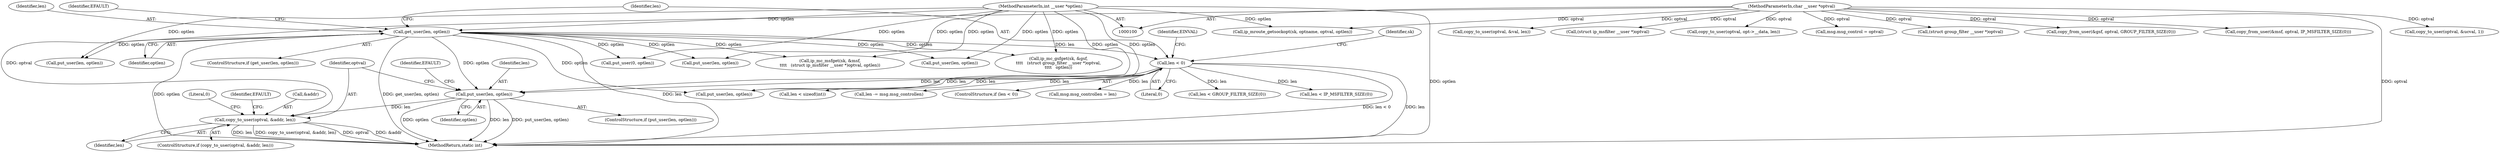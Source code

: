 digraph "0_linux_f6d8bd051c391c1c0458a30b2a7abcd939329259_25@API" {
"1000411" [label="(Call,copy_to_user(optval, &addr, len))"];
"1000104" [label="(MethodParameterIn,char __user *optval)"];
"1000404" [label="(Call,put_user(len, optlen))"];
"1000138" [label="(Call,len < 0)"];
"1000131" [label="(Call,get_user(len, optlen))"];
"1000105" [label="(MethodParameterIn,int __user *optlen)"];
"1000531" [label="(Call,msg.msg_controllen = len)"];
"1000404" [label="(Call,put_user(len, optlen))"];
"1000526" [label="(Call,msg.msg_control = optval)"];
"1000706" [label="(MethodReturn,static int)"];
"1000409" [label="(Identifier,EFAULT)"];
"1000138" [label="(Call,len < 0)"];
"1000105" [label="(MethodParameterIn,int __user *optlen)"];
"1000140" [label="(Literal,0)"];
"1000468" [label="(Call,len < GROUP_FILTER_SIZE(0))"];
"1000412" [label="(Identifier,optval)"];
"1000426" [label="(Call,len < IP_MSFILTER_SIZE(0))"];
"1000405" [label="(Identifier,len)"];
"1000136" [label="(Identifier,EFAULT)"];
"1000203" [label="(Call,put_user(len, optlen))"];
"1000497" [label="(Call,(struct group_filter __user *)optval)"];
"1000411" [label="(Call,copy_to_user(optval, &addr, len))"];
"1000671" [label="(Call,put_user(len, optlen))"];
"1000493" [label="(Call,ip_mc_gsfget(sk, &gsf,\n\t\t\t\t   (struct group_filter __user *)optval,\n\t\t\t\t   optlen))"];
"1000406" [label="(Identifier,optlen)"];
"1000645" [label="(Call,len < sizeof(int))"];
"1000415" [label="(Identifier,len)"];
"1000131" [label="(Call,get_user(len, optlen))"];
"1000133" [label="(Identifier,optlen)"];
"1000197" [label="(Call,put_user(0, optlen))"];
"1000413" [label="(Call,&addr)"];
"1000145" [label="(Identifier,sk)"];
"1000689" [label="(Call,put_user(len, optlen))"];
"1000104" [label="(MethodParameterIn,char __user *optval)"];
"1000479" [label="(Call,copy_from_user(&gsf, optval, GROUP_FILTER_SIZE(0)))"];
"1000605" [label="(Call,len -= msg.msg_controllen)"];
"1000125" [label="(Call,ip_mroute_getsockopt(sk, optname, optval, optlen))"];
"1000437" [label="(Call,copy_from_user(&msf, optval, IP_MSFILTER_SIZE(0)))"];
"1000678" [label="(Call,copy_to_user(optval, &ucval, 1))"];
"1000139" [label="(Identifier,len)"];
"1000132" [label="(Identifier,len)"];
"1000137" [label="(ControlStructure,if (len < 0))"];
"1000420" [label="(Literal,0)"];
"1000403" [label="(ControlStructure,if (put_user(len, optlen)))"];
"1000410" [label="(ControlStructure,if (copy_to_user(optval, &addr, len)))"];
"1000611" [label="(Call,put_user(len, optlen))"];
"1000130" [label="(ControlStructure,if (get_user(len, optlen)))"];
"1000696" [label="(Call,copy_to_user(optval, &val, len))"];
"1000143" [label="(Identifier,EINVAL)"];
"1000451" [label="(Call,ip_mc_msfget(sk, &msf,\n\t\t\t\t   (struct ip_msfilter __user *)optval, optlen))"];
"1000455" [label="(Call,(struct ip_msfilter __user *)optval)"];
"1000418" [label="(Identifier,EFAULT)"];
"1000210" [label="(Call,copy_to_user(optval, opt->__data, len))"];
"1000411" -> "1000410"  [label="AST: "];
"1000411" -> "1000415"  [label="CFG: "];
"1000412" -> "1000411"  [label="AST: "];
"1000413" -> "1000411"  [label="AST: "];
"1000415" -> "1000411"  [label="AST: "];
"1000418" -> "1000411"  [label="CFG: "];
"1000420" -> "1000411"  [label="CFG: "];
"1000411" -> "1000706"  [label="DDG: copy_to_user(optval, &addr, len)"];
"1000411" -> "1000706"  [label="DDG: optval"];
"1000411" -> "1000706"  [label="DDG: &addr"];
"1000411" -> "1000706"  [label="DDG: len"];
"1000104" -> "1000411"  [label="DDG: optval"];
"1000404" -> "1000411"  [label="DDG: len"];
"1000104" -> "1000100"  [label="AST: "];
"1000104" -> "1000706"  [label="DDG: optval"];
"1000104" -> "1000125"  [label="DDG: optval"];
"1000104" -> "1000210"  [label="DDG: optval"];
"1000104" -> "1000437"  [label="DDG: optval"];
"1000104" -> "1000455"  [label="DDG: optval"];
"1000104" -> "1000479"  [label="DDG: optval"];
"1000104" -> "1000497"  [label="DDG: optval"];
"1000104" -> "1000526"  [label="DDG: optval"];
"1000104" -> "1000678"  [label="DDG: optval"];
"1000104" -> "1000696"  [label="DDG: optval"];
"1000404" -> "1000403"  [label="AST: "];
"1000404" -> "1000406"  [label="CFG: "];
"1000405" -> "1000404"  [label="AST: "];
"1000406" -> "1000404"  [label="AST: "];
"1000409" -> "1000404"  [label="CFG: "];
"1000412" -> "1000404"  [label="CFG: "];
"1000404" -> "1000706"  [label="DDG: len"];
"1000404" -> "1000706"  [label="DDG: put_user(len, optlen)"];
"1000404" -> "1000706"  [label="DDG: optlen"];
"1000138" -> "1000404"  [label="DDG: len"];
"1000131" -> "1000404"  [label="DDG: optlen"];
"1000105" -> "1000404"  [label="DDG: optlen"];
"1000138" -> "1000137"  [label="AST: "];
"1000138" -> "1000140"  [label="CFG: "];
"1000139" -> "1000138"  [label="AST: "];
"1000140" -> "1000138"  [label="AST: "];
"1000143" -> "1000138"  [label="CFG: "];
"1000145" -> "1000138"  [label="CFG: "];
"1000138" -> "1000706"  [label="DDG: len"];
"1000138" -> "1000706"  [label="DDG: len < 0"];
"1000131" -> "1000138"  [label="DDG: len"];
"1000138" -> "1000203"  [label="DDG: len"];
"1000138" -> "1000426"  [label="DDG: len"];
"1000138" -> "1000468"  [label="DDG: len"];
"1000138" -> "1000531"  [label="DDG: len"];
"1000138" -> "1000605"  [label="DDG: len"];
"1000138" -> "1000645"  [label="DDG: len"];
"1000131" -> "1000130"  [label="AST: "];
"1000131" -> "1000133"  [label="CFG: "];
"1000132" -> "1000131"  [label="AST: "];
"1000133" -> "1000131"  [label="AST: "];
"1000136" -> "1000131"  [label="CFG: "];
"1000139" -> "1000131"  [label="CFG: "];
"1000131" -> "1000706"  [label="DDG: len"];
"1000131" -> "1000706"  [label="DDG: optlen"];
"1000131" -> "1000706"  [label="DDG: get_user(len, optlen)"];
"1000105" -> "1000131"  [label="DDG: optlen"];
"1000131" -> "1000197"  [label="DDG: optlen"];
"1000131" -> "1000203"  [label="DDG: optlen"];
"1000131" -> "1000451"  [label="DDG: optlen"];
"1000131" -> "1000493"  [label="DDG: optlen"];
"1000131" -> "1000611"  [label="DDG: optlen"];
"1000131" -> "1000671"  [label="DDG: optlen"];
"1000131" -> "1000689"  [label="DDG: optlen"];
"1000105" -> "1000100"  [label="AST: "];
"1000105" -> "1000706"  [label="DDG: optlen"];
"1000105" -> "1000125"  [label="DDG: optlen"];
"1000105" -> "1000197"  [label="DDG: optlen"];
"1000105" -> "1000203"  [label="DDG: optlen"];
"1000105" -> "1000451"  [label="DDG: optlen"];
"1000105" -> "1000493"  [label="DDG: optlen"];
"1000105" -> "1000611"  [label="DDG: optlen"];
"1000105" -> "1000671"  [label="DDG: optlen"];
"1000105" -> "1000689"  [label="DDG: optlen"];
}
